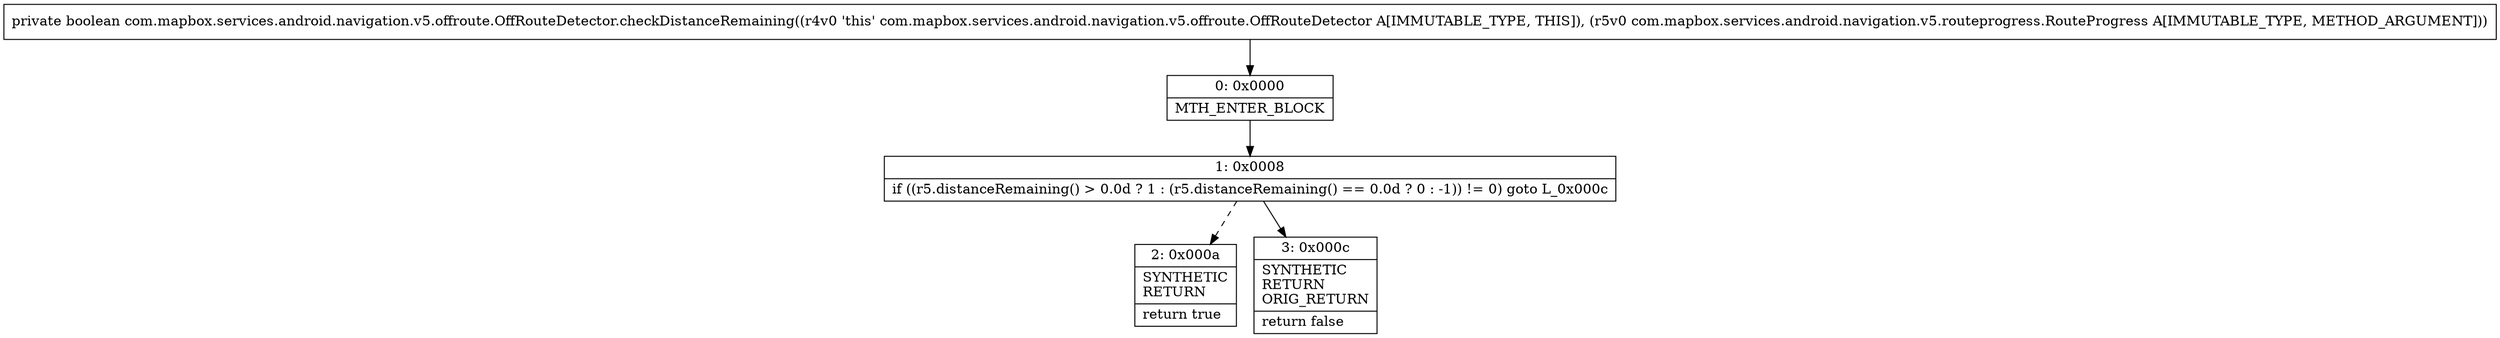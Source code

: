 digraph "CFG forcom.mapbox.services.android.navigation.v5.offroute.OffRouteDetector.checkDistanceRemaining(Lcom\/mapbox\/services\/android\/navigation\/v5\/routeprogress\/RouteProgress;)Z" {
Node_0 [shape=record,label="{0\:\ 0x0000|MTH_ENTER_BLOCK\l}"];
Node_1 [shape=record,label="{1\:\ 0x0008|if ((r5.distanceRemaining() \> 0.0d ? 1 : (r5.distanceRemaining() == 0.0d ? 0 : \-1)) != 0) goto L_0x000c\l}"];
Node_2 [shape=record,label="{2\:\ 0x000a|SYNTHETIC\lRETURN\l|return true\l}"];
Node_3 [shape=record,label="{3\:\ 0x000c|SYNTHETIC\lRETURN\lORIG_RETURN\l|return false\l}"];
MethodNode[shape=record,label="{private boolean com.mapbox.services.android.navigation.v5.offroute.OffRouteDetector.checkDistanceRemaining((r4v0 'this' com.mapbox.services.android.navigation.v5.offroute.OffRouteDetector A[IMMUTABLE_TYPE, THIS]), (r5v0 com.mapbox.services.android.navigation.v5.routeprogress.RouteProgress A[IMMUTABLE_TYPE, METHOD_ARGUMENT])) }"];
MethodNode -> Node_0;
Node_0 -> Node_1;
Node_1 -> Node_2[style=dashed];
Node_1 -> Node_3;
}

